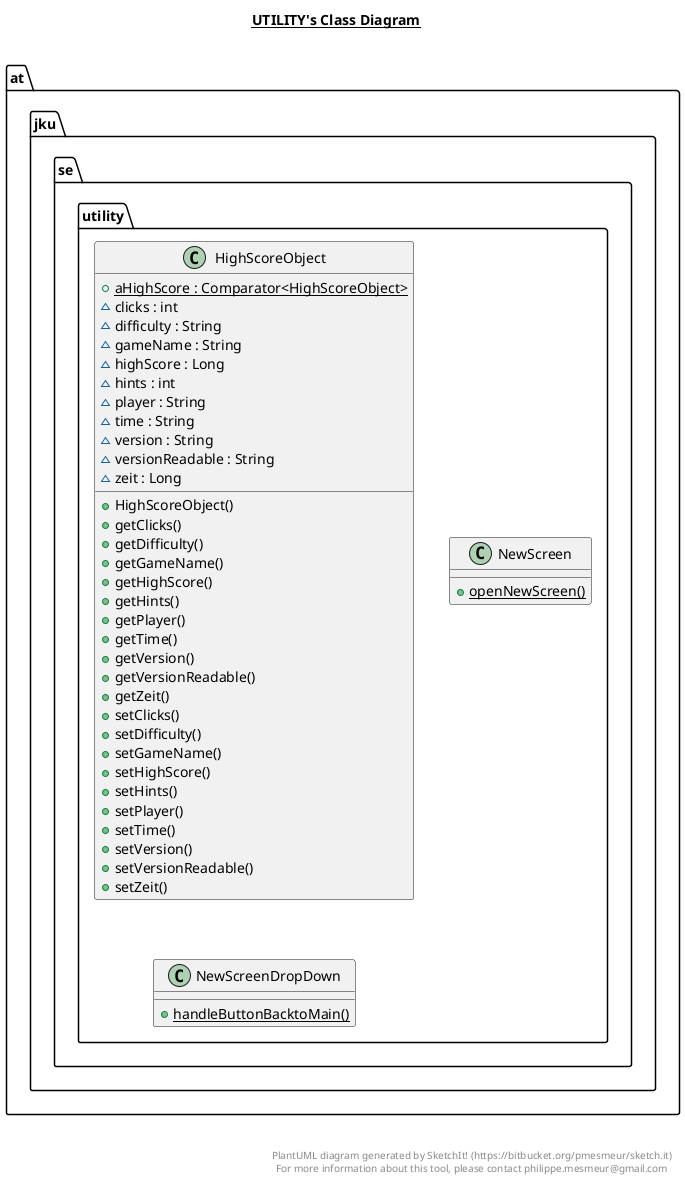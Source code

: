 @startuml

title __UTILITY's Class Diagram__\n

  namespace at.jku.se.utility {
    class at.jku.se.utility.HighScoreObject {
        {static} + aHighScore : Comparator<HighScoreObject>
        ~ clicks : int
        ~ difficulty : String
        ~ gameName : String
        ~ highScore : Long
        ~ hints : int
        ~ player : String
        ~ time : String
        ~ version : String
        ~ versionReadable : String
        ~ zeit : Long
        + HighScoreObject()
        + getClicks()
        + getDifficulty()
        + getGameName()
        + getHighScore()
        + getHints()
        + getPlayer()
        + getTime()
        + getVersion()
        + getVersionReadable()
        + getZeit()
        + setClicks()
        + setDifficulty()
        + setGameName()
        + setHighScore()
        + setHints()
        + setPlayer()
        + setTime()
        + setVersion()
        + setVersionReadable()
        + setZeit()
    }
  }
  

  namespace at.jku.se.utility {
    class at.jku.se.utility.NewScreen {
        {static} + openNewScreen()
    }
  }
  

  namespace at.jku.se.utility {
    class at.jku.se.utility.NewScreenDropDown {
        {static} + handleButtonBacktoMain()
    }
  }
  



right footer


PlantUML diagram generated by SketchIt! (https://bitbucket.org/pmesmeur/sketch.it)
For more information about this tool, please contact philippe.mesmeur@gmail.com
endfooter

@enduml
